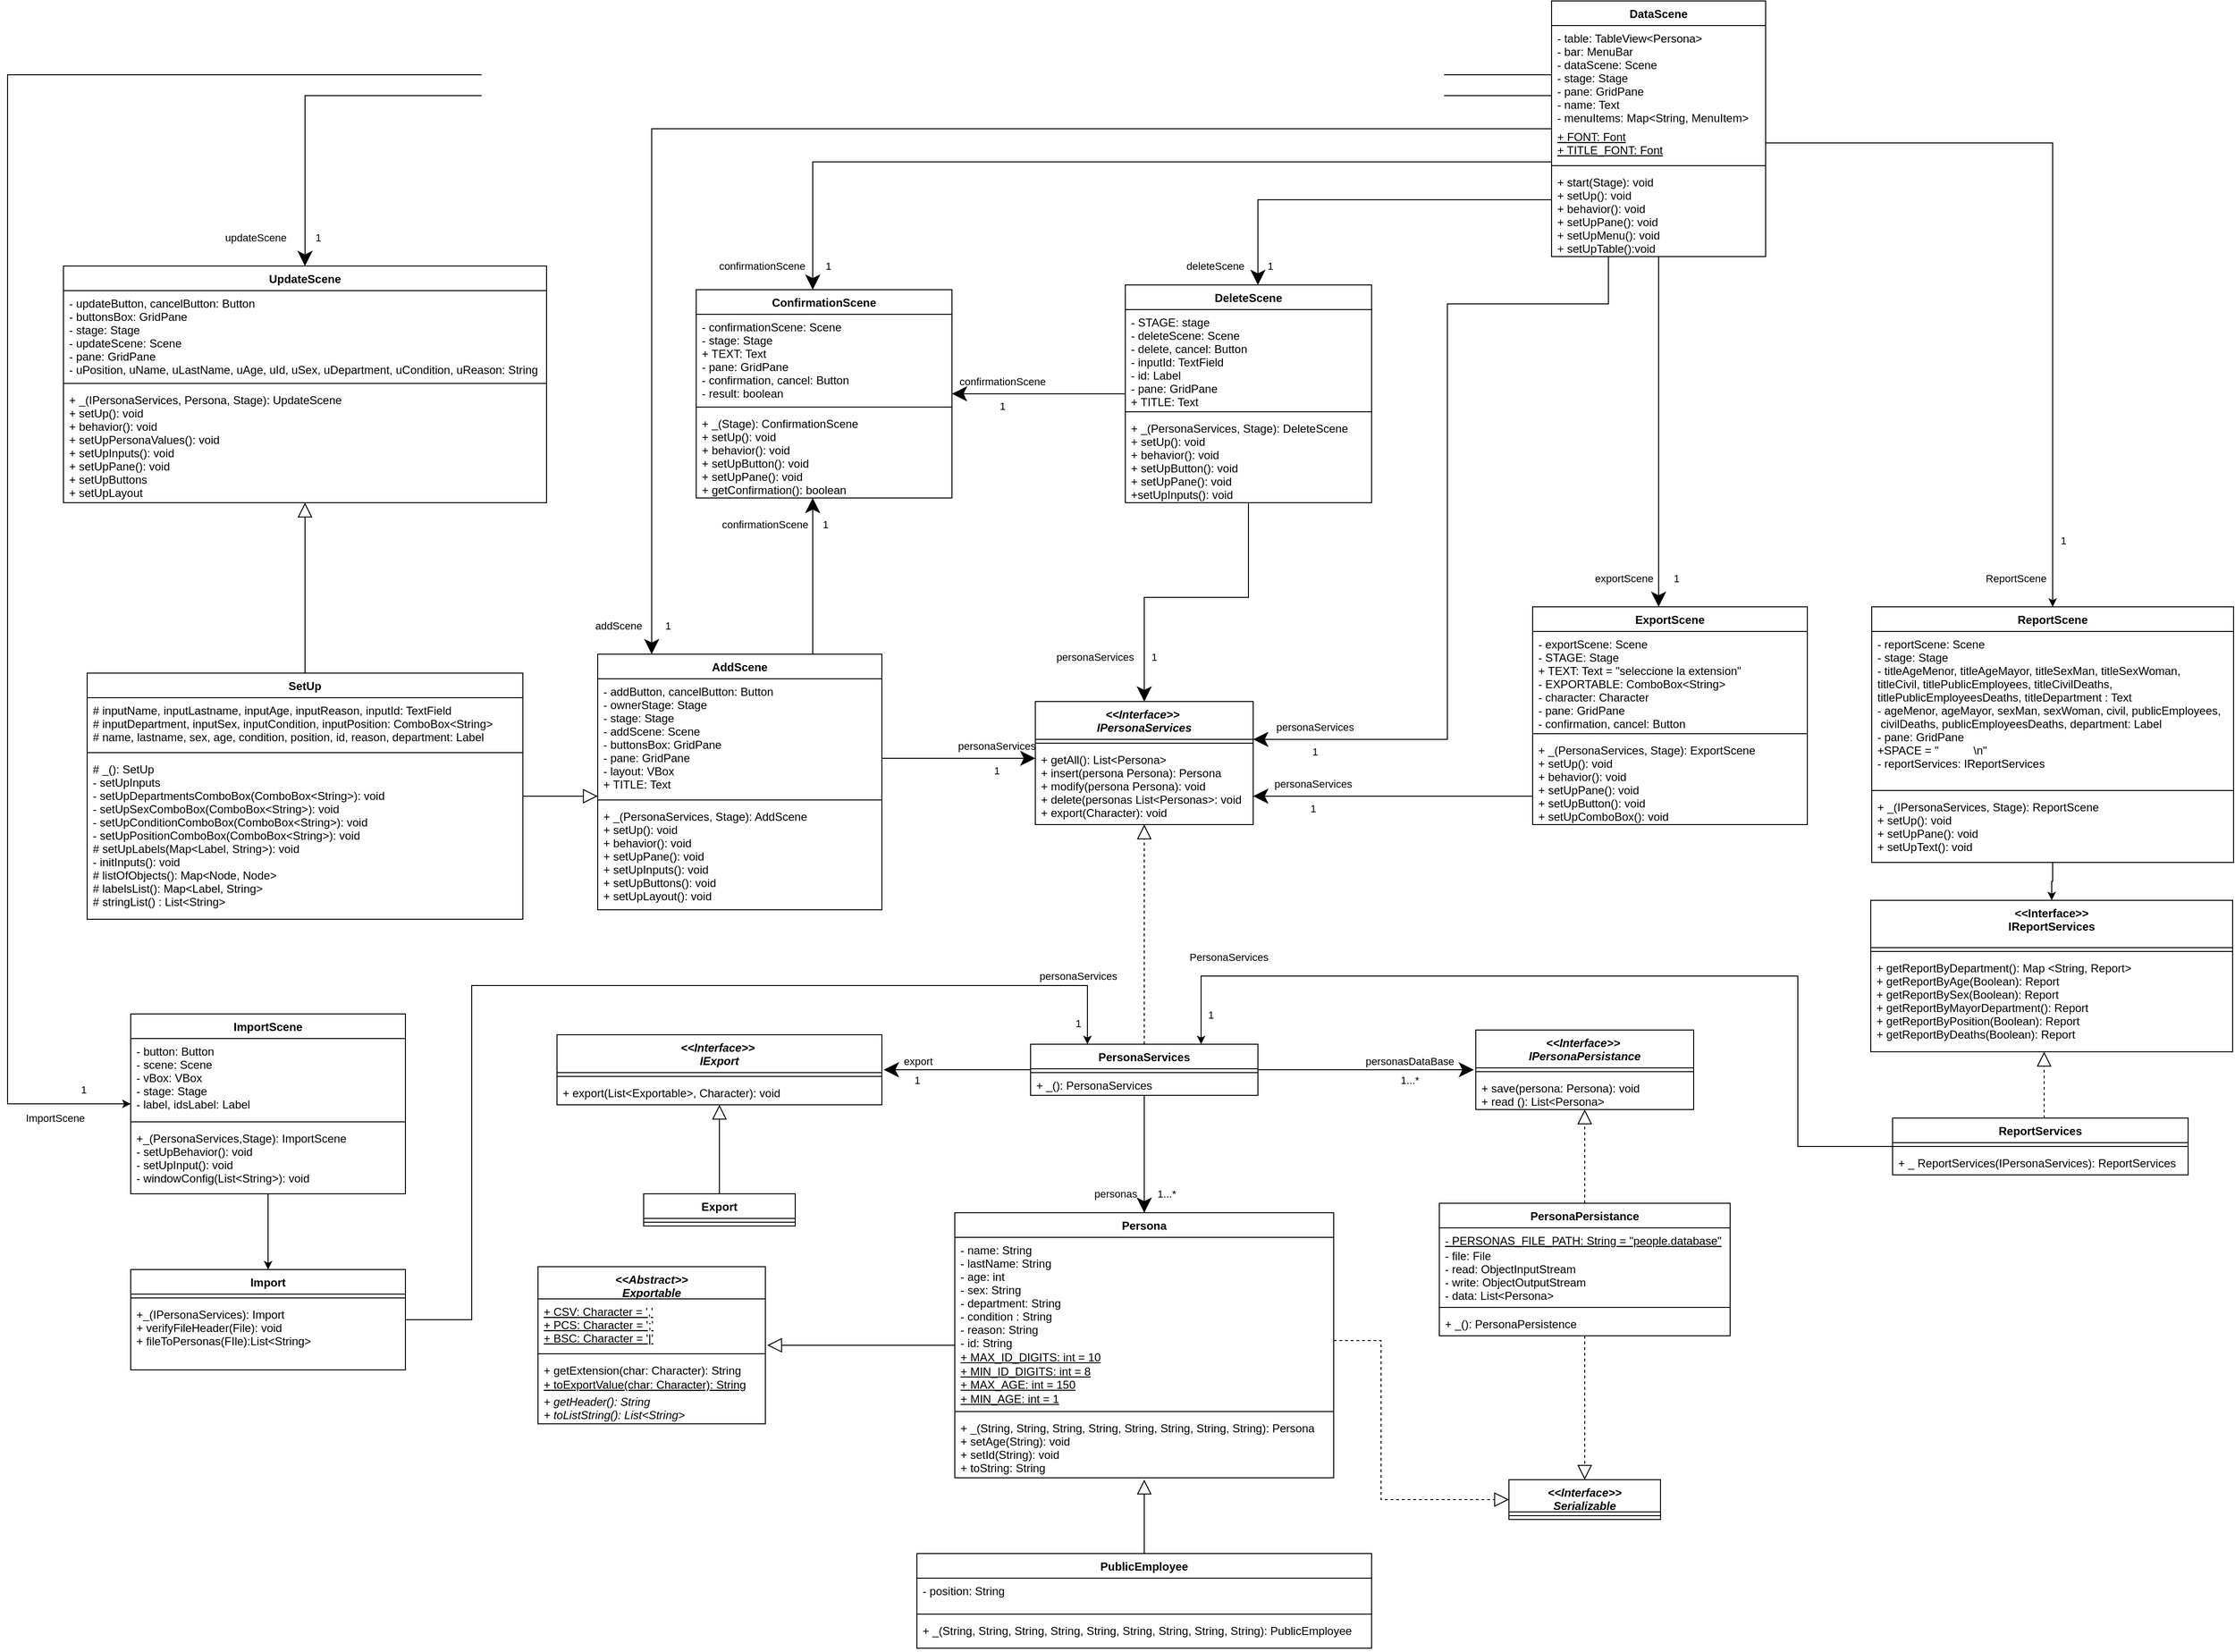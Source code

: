 <mxfile version="14.5.1" type="device"><diagram id="3PmZIO5PAjuFJbNk1qO-" name="Página-1"><mxGraphModel dx="771" dy="2073" grid="1" gridSize="10" guides="1" tooltips="1" connect="1" arrows="1" fold="1" page="1" pageScale="1" pageWidth="827" pageHeight="1169" math="0" shadow="0"><root><mxCell id="0"/><mxCell id="1" parent="0"/><mxCell id="IC7HGBWX-Q-8PeSzcBQX-5" value="personaServices&lt;br&gt;&lt;br&gt;1" style="edgeStyle=orthogonalEdgeStyle;rounded=0;orthogonalLoop=1;jettySize=auto;html=1;shadow=0;labelBackgroundColor=none;endSize=13;" parent="1" source="UQaq9TWtq_AzOTQjcaI_-1" target="UQaq9TWtq_AzOTQjcaI_-47" edge="1"><mxGeometry x="0.853" relative="1" as="geometry"><mxPoint as="offset"/><Array as="points"><mxPoint x="1790" y="60"/><mxPoint x="1620" y="60"/><mxPoint x="1620" y="520"/></Array></mxGeometry></mxCell><mxCell id="zXJM5uXdBwpfqMJGXSti-1" value="deleteScene&amp;nbsp; &amp;nbsp; &amp;nbsp; &amp;nbsp; 1" style="edgeStyle=orthogonalEdgeStyle;rounded=0;orthogonalLoop=1;jettySize=auto;html=1;endSize=13;labelBackgroundColor=none;" parent="1" source="UQaq9TWtq_AzOTQjcaI_-1" target="Dej4YwcdpTcAaJHZzslM-10" edge="1"><mxGeometry x="0.9" y="-30" relative="1" as="geometry"><Array as="points"><mxPoint x="1420" y="-50"/></Array><mxPoint as="offset"/></mxGeometry></mxCell><mxCell id="zXJM5uXdBwpfqMJGXSti-2" value="exportScene&amp;nbsp; &amp;nbsp; &amp;nbsp; &amp;nbsp;1" style="edgeStyle=orthogonalEdgeStyle;rounded=0;orthogonalLoop=1;jettySize=auto;html=1;endSize=13;labelBackgroundColor=none;" parent="1" source="UQaq9TWtq_AzOTQjcaI_-1" target="Dej4YwcdpTcAaJHZzslM-17" edge="1"><mxGeometry x="0.838" y="-23" relative="1" as="geometry"><Array as="points"><mxPoint x="1788" y="-135"/></Array><mxPoint as="offset"/></mxGeometry></mxCell><mxCell id="zXJM5uXdBwpfqMJGXSti-3" value="addScene&amp;nbsp; &amp;nbsp; &amp;nbsp; &amp;nbsp; 1" style="edgeStyle=orthogonalEdgeStyle;rounded=0;orthogonalLoop=1;jettySize=auto;html=1;endSize=13;labelBackgroundColor=none;" parent="1" source="UQaq9TWtq_AzOTQjcaI_-1" target="IC7HGBWX-Q-8PeSzcBQX-1" edge="1"><mxGeometry x="0.96" y="-20" relative="1" as="geometry"><Array as="points"><mxPoint x="780" y="-125"/></Array><mxPoint as="offset"/></mxGeometry></mxCell><mxCell id="zXJM5uXdBwpfqMJGXSti-4" value="confirmationScene&amp;nbsp; &amp;nbsp; &amp;nbsp; &amp;nbsp;1" style="edgeStyle=orthogonalEdgeStyle;rounded=0;orthogonalLoop=1;jettySize=auto;html=1;endSize=13;labelBackgroundColor=none;" parent="1" source="UQaq9TWtq_AzOTQjcaI_-1" target="Dej4YwcdpTcAaJHZzslM-5" edge="1"><mxGeometry x="0.945" y="-40" relative="1" as="geometry"><Array as="points"><mxPoint x="950" y="-90"/></Array><mxPoint as="offset"/></mxGeometry></mxCell><mxCell id="zXJM5uXdBwpfqMJGXSti-10" value="updateScene&amp;nbsp; &amp;nbsp; &amp;nbsp; &amp;nbsp; &amp;nbsp; 1" style="edgeStyle=orthogonalEdgeStyle;rounded=0;orthogonalLoop=1;jettySize=auto;html=1;labelBackgroundColor=none;endArrow=classic;endFill=1;endSize=13;" parent="1" source="UQaq9TWtq_AzOTQjcaI_-1" target="zXJM5uXdBwpfqMJGXSti-5" edge="1"><mxGeometry x="0.96" y="-34" relative="1" as="geometry"><Array as="points"><mxPoint x="414" y="-160"/></Array><mxPoint as="offset"/></mxGeometry></mxCell><mxCell id="UQaq9TWtq_AzOTQjcaI_-1" value="DataScene" style="swimlane;fontStyle=1;align=center;verticalAlign=top;childLayout=stackLayout;horizontal=1;startSize=26;horizontalStack=0;resizeParent=1;resizeParentMax=0;resizeLast=0;collapsible=1;marginBottom=0;" parent="1" vertex="1"><mxGeometry x="1730" y="-260" width="226" height="270" as="geometry"/></mxCell><mxCell id="UQaq9TWtq_AzOTQjcaI_-2" value="- table: TableView&lt;Persona&gt;&#10;- bar: MenuBar &#10;- dataScene: Scene&#10;- stage: Stage&#10;- pane: GridPane&#10;- name: Text&#10;- menuItems: Map&lt;String, MenuItem&gt;&#10;" style="text;strokeColor=none;fillColor=none;align=left;verticalAlign=top;spacingLeft=4;spacingRight=4;overflow=hidden;rotatable=0;points=[[0,0.5],[1,0.5]];portConstraint=eastwest;" parent="UQaq9TWtq_AzOTQjcaI_-1" vertex="1"><mxGeometry y="26" width="226" height="104" as="geometry"/></mxCell><mxCell id="6cGhTVxQ3CFBNaF2z5is-1" value="+ FONT: Font&#10;+ TITLE_FONT: Font" style="text;strokeColor=none;fillColor=none;align=left;verticalAlign=top;spacingLeft=4;spacingRight=4;overflow=hidden;rotatable=0;points=[[0,0.5],[1,0.5]];portConstraint=eastwest;fontStyle=4" vertex="1" parent="UQaq9TWtq_AzOTQjcaI_-1"><mxGeometry y="130" width="226" height="40" as="geometry"/></mxCell><mxCell id="UQaq9TWtq_AzOTQjcaI_-3" value="" style="line;strokeWidth=1;fillColor=none;align=left;verticalAlign=middle;spacingTop=-1;spacingLeft=3;spacingRight=3;rotatable=0;labelPosition=right;points=[];portConstraint=eastwest;" parent="UQaq9TWtq_AzOTQjcaI_-1" vertex="1"><mxGeometry y="170" width="226" height="8" as="geometry"/></mxCell><mxCell id="UQaq9TWtq_AzOTQjcaI_-4" value="+ start(Stage): void&#10;+ setUp(): void&#10;+ behavior(): void&#10;+ setUpPane(): void&#10;+ setUpMenu(): void&#10;+ setUpTable():void&#10;" style="text;strokeColor=none;fillColor=none;align=left;verticalAlign=top;spacingLeft=4;spacingRight=4;overflow=hidden;rotatable=0;points=[[0,0.5],[1,0.5]];portConstraint=eastwest;" parent="UQaq9TWtq_AzOTQjcaI_-1" vertex="1"><mxGeometry y="178" width="226" height="92" as="geometry"/></mxCell><mxCell id="UQaq9TWtq_AzOTQjcaI_-80" style="edgeStyle=orthogonalEdgeStyle;rounded=0;orthogonalLoop=1;jettySize=auto;html=1;endArrow=block;endFill=0;endSize=13;targetPerimeterSpacing=2;strokeWidth=1;" parent="1" source="UQaq9TWtq_AzOTQjcaI_-5" target="UQaq9TWtq_AzOTQjcaI_-75" edge="1"><mxGeometry relative="1" as="geometry"><Array as="points"/></mxGeometry></mxCell><mxCell id="UQaq9TWtq_AzOTQjcaI_-5" value="Persona" style="swimlane;fontStyle=1;align=center;verticalAlign=top;childLayout=stackLayout;horizontal=1;startSize=26;horizontalStack=0;resizeParent=1;resizeParentMax=0;resizeLast=0;collapsible=1;marginBottom=0;" parent="1" vertex="1"><mxGeometry x="1100" y="1020" width="400" height="280" as="geometry"/></mxCell><mxCell id="UQaq9TWtq_AzOTQjcaI_-6" value="- name: String&#10;- lastName: String&#10;- age: int&#10;- sex: String&#10;- department: String&#10;- condition : String&#10;- reason: String&#10;- id: String&#10;&#10;" style="text;strokeColor=none;fillColor=none;align=left;verticalAlign=top;spacingLeft=4;spacingRight=4;overflow=hidden;rotatable=0;points=[[0,0.5],[1,0.5]];portConstraint=eastwest;" parent="UQaq9TWtq_AzOTQjcaI_-5" vertex="1"><mxGeometry y="26" width="400" height="120" as="geometry"/></mxCell><mxCell id="Dej4YwcdpTcAaJHZzslM-27" value="&lt;u&gt;&lt;span&gt;+ MAX_ID_DIGITS: int = 10&lt;/span&gt;&lt;br style=&quot;padding: 0px ; margin: 0px&quot;&gt;&lt;span&gt;+ MIN_ID_DIGITS: int = 8&lt;/span&gt;&lt;br style=&quot;padding: 0px ; margin: 0px&quot;&gt;&lt;span&gt;+ MAX_AGE: int = 150&lt;/span&gt;&lt;br style=&quot;padding: 0px ; margin: 0px&quot;&gt;&lt;/u&gt;&lt;div&gt;&lt;span&gt;&lt;u&gt;+ MIN_AGE: int = 1&lt;/u&gt;&lt;/span&gt;&lt;/div&gt;" style="text;html=1;align=left;verticalAlign=bottom;resizable=0;points=[];autosize=1;strokeColor=none;spacingLeft=4;" parent="UQaq9TWtq_AzOTQjcaI_-5" vertex="1"><mxGeometry y="146" width="400" height="60" as="geometry"/></mxCell><mxCell id="UQaq9TWtq_AzOTQjcaI_-7" value="" style="line;strokeWidth=1;fillColor=none;align=left;verticalAlign=middle;spacingTop=-1;spacingLeft=3;spacingRight=3;rotatable=0;labelPosition=right;points=[];portConstraint=eastwest;" parent="UQaq9TWtq_AzOTQjcaI_-5" vertex="1"><mxGeometry y="206" width="400" height="8" as="geometry"/></mxCell><mxCell id="UQaq9TWtq_AzOTQjcaI_-8" value="+ _(String, String, String, String, String, String, String, String): Persona&#10;+ setAge(String): void&#10;+ setId(String): void&#10;+ toString: String&#10;" style="text;strokeColor=none;fillColor=none;align=left;verticalAlign=top;spacingLeft=4;spacingRight=4;overflow=hidden;rotatable=0;points=[[0,0.5],[1,0.5]];portConstraint=eastwest;" parent="UQaq9TWtq_AzOTQjcaI_-5" vertex="1"><mxGeometry y="214" width="400" height="66" as="geometry"/></mxCell><mxCell id="UQaq9TWtq_AzOTQjcaI_-59" style="edgeStyle=orthogonalEdgeStyle;rounded=0;orthogonalLoop=1;jettySize=auto;html=1;exitX=1;exitY=0.5;exitDx=0;exitDy=0;endArrow=classic;endFill=1;endSize=13;targetPerimeterSpacing=2;strokeWidth=1;" parent="1" source="UQaq9TWtq_AzOTQjcaI_-9" target="UQaq9TWtq_AzOTQjcaI_-55" edge="1"><mxGeometry relative="1" as="geometry"><Array as="points"><mxPoint x="1530" y="869"/><mxPoint x="1530" y="869"/></Array></mxGeometry></mxCell><mxCell id="UQaq9TWtq_AzOTQjcaI_-60" value="1...*" style="edgeLabel;html=1;align=center;verticalAlign=middle;resizable=0;points=[];" parent="UQaq9TWtq_AzOTQjcaI_-59" vertex="1" connectable="0"><mxGeometry x="0.847" y="-5" relative="1" as="geometry"><mxPoint x="-51" y="6" as="offset"/></mxGeometry></mxCell><mxCell id="UQaq9TWtq_AzOTQjcaI_-62" value="personasDataBase" style="edgeLabel;html=1;align=center;verticalAlign=middle;resizable=0;points=[];" parent="UQaq9TWtq_AzOTQjcaI_-59" vertex="1" connectable="0"><mxGeometry x="0.676" y="1" relative="1" as="geometry"><mxPoint x="-31" y="-8" as="offset"/></mxGeometry></mxCell><mxCell id="UQaq9TWtq_AzOTQjcaI_-61" style="edgeStyle=orthogonalEdgeStyle;rounded=0;orthogonalLoop=1;jettySize=auto;html=1;exitX=0;exitY=0.5;exitDx=0;exitDy=0;endArrow=classic;endFill=1;endSize=13;targetPerimeterSpacing=2;strokeWidth=1;" parent="1" source="UQaq9TWtq_AzOTQjcaI_-9" target="UQaq9TWtq_AzOTQjcaI_-42" edge="1"><mxGeometry relative="1" as="geometry"/></mxCell><mxCell id="UQaq9TWtq_AzOTQjcaI_-63" value="1" style="edgeLabel;html=1;align=center;verticalAlign=middle;resizable=0;points=[];" parent="UQaq9TWtq_AzOTQjcaI_-61" vertex="1" connectable="0"><mxGeometry x="0.81" y="-3" relative="1" as="geometry"><mxPoint x="20" y="14" as="offset"/></mxGeometry></mxCell><mxCell id="UQaq9TWtq_AzOTQjcaI_-64" value="export" style="edgeLabel;html=1;align=center;verticalAlign=middle;resizable=0;points=[];" parent="UQaq9TWtq_AzOTQjcaI_-61" vertex="1" connectable="0"><mxGeometry x="0.685" y="-5" relative="1" as="geometry"><mxPoint x="11" y="-4" as="offset"/></mxGeometry></mxCell><mxCell id="Dej4YwcdpTcAaJHZzslM-25" style="edgeStyle=orthogonalEdgeStyle;rounded=0;orthogonalLoop=1;jettySize=auto;html=1;dashed=1;labelBackgroundColor=none;endArrow=block;endFill=0;endSize=13;" parent="1" source="UQaq9TWtq_AzOTQjcaI_-9" target="UQaq9TWtq_AzOTQjcaI_-47" edge="1"><mxGeometry relative="1" as="geometry"/></mxCell><mxCell id="Dej4YwcdpTcAaJHZzslM-40" value="personas&amp;nbsp; &amp;nbsp; &amp;nbsp; &amp;nbsp;1...*" style="edgeStyle=orthogonalEdgeStyle;rounded=0;orthogonalLoop=1;jettySize=auto;html=1;labelBackgroundColor=none;endArrow=classic;endFill=1;endSize=13;strokeWidth=1;" parent="1" source="UQaq9TWtq_AzOTQjcaI_-9" target="UQaq9TWtq_AzOTQjcaI_-5" edge="1"><mxGeometry x="0.677" y="-10" relative="1" as="geometry"><Array as="points"><mxPoint x="1300" y="1040"/><mxPoint x="1300" y="1040"/></Array><mxPoint as="offset"/></mxGeometry></mxCell><mxCell id="UQaq9TWtq_AzOTQjcaI_-9" value="PersonaServices" style="swimlane;fontStyle=1;align=center;verticalAlign=top;childLayout=stackLayout;horizontal=1;startSize=26;horizontalStack=0;resizeParent=1;resizeParentMax=0;resizeLast=0;collapsible=1;marginBottom=0;" parent="1" vertex="1"><mxGeometry x="1180" y="842" width="240" height="54" as="geometry"/></mxCell><mxCell id="UQaq9TWtq_AzOTQjcaI_-11" value="" style="line;strokeWidth=1;fillColor=none;align=left;verticalAlign=middle;spacingTop=-1;spacingLeft=3;spacingRight=3;rotatable=0;labelPosition=right;points=[];portConstraint=eastwest;" parent="UQaq9TWtq_AzOTQjcaI_-9" vertex="1"><mxGeometry y="26" width="240" height="8" as="geometry"/></mxCell><mxCell id="Dej4YwcdpTcAaJHZzslM-41" value="+ _(): PersonaServices" style="text;html=1;align=left;verticalAlign=middle;resizable=0;points=[];autosize=1;strokeColor=none;spacingLeft=4;" parent="UQaq9TWtq_AzOTQjcaI_-9" vertex="1"><mxGeometry y="34" width="240" height="20" as="geometry"/></mxCell><mxCell id="UQaq9TWtq_AzOTQjcaI_-41" style="edgeStyle=orthogonalEdgeStyle;rounded=0;orthogonalLoop=1;jettySize=auto;html=1;exitX=0.5;exitY=0;exitDx=0;exitDy=0;endArrow=block;endFill=0;endSize=13;targetPerimeterSpacing=2;strokeWidth=1;" parent="1" source="UQaq9TWtq_AzOTQjcaI_-28" target="UQaq9TWtq_AzOTQjcaI_-5" edge="1"><mxGeometry relative="1" as="geometry"/></mxCell><mxCell id="UQaq9TWtq_AzOTQjcaI_-28" value="PublicEmployee" style="swimlane;fontStyle=1;align=center;verticalAlign=top;childLayout=stackLayout;horizontal=1;startSize=26;horizontalStack=0;resizeParent=1;resizeParentMax=0;resizeLast=0;collapsible=1;marginBottom=0;" parent="1" vertex="1"><mxGeometry x="1060" y="1380" width="480" height="100" as="geometry"/></mxCell><mxCell id="UQaq9TWtq_AzOTQjcaI_-29" value="- position: String&#10;" style="text;strokeColor=none;fillColor=none;align=left;verticalAlign=top;spacingLeft=4;spacingRight=4;overflow=hidden;rotatable=0;points=[[0,0.5],[1,0.5]];portConstraint=eastwest;" parent="UQaq9TWtq_AzOTQjcaI_-28" vertex="1"><mxGeometry y="26" width="480" height="34" as="geometry"/></mxCell><mxCell id="UQaq9TWtq_AzOTQjcaI_-30" value="" style="line;strokeWidth=1;fillColor=none;align=left;verticalAlign=middle;spacingTop=-1;spacingLeft=3;spacingRight=3;rotatable=0;labelPosition=right;points=[];portConstraint=eastwest;" parent="UQaq9TWtq_AzOTQjcaI_-28" vertex="1"><mxGeometry y="60" width="480" height="8" as="geometry"/></mxCell><mxCell id="UQaq9TWtq_AzOTQjcaI_-31" value="+ _(String, String, String, String, String, String, String, String, String): PublicEmployee" style="text;strokeColor=none;fillColor=none;align=left;verticalAlign=top;spacingLeft=4;spacingRight=4;overflow=hidden;rotatable=0;points=[[0,0.5],[1,0.5]];portConstraint=eastwest;" parent="UQaq9TWtq_AzOTQjcaI_-28" vertex="1"><mxGeometry y="68" width="480" height="32" as="geometry"/></mxCell><mxCell id="UQaq9TWtq_AzOTQjcaI_-42" value="&lt;&lt;Interface&gt;&gt; &#10;IExport" style="swimlane;fontStyle=3;align=center;verticalAlign=top;childLayout=stackLayout;horizontal=1;startSize=40;horizontalStack=0;resizeParent=1;resizeParentMax=0;resizeLast=0;collapsible=1;marginBottom=0;" parent="1" vertex="1"><mxGeometry x="680" y="832" width="343" height="74" as="geometry"/></mxCell><mxCell id="UQaq9TWtq_AzOTQjcaI_-44" value="" style="line;strokeWidth=1;fillColor=none;align=left;verticalAlign=middle;spacingTop=-1;spacingLeft=3;spacingRight=3;rotatable=0;labelPosition=right;points=[];portConstraint=eastwest;" parent="UQaq9TWtq_AzOTQjcaI_-42" vertex="1"><mxGeometry y="40" width="343" height="8" as="geometry"/></mxCell><mxCell id="UQaq9TWtq_AzOTQjcaI_-45" value="+ export(List&lt;Exportable&gt;, Character): void" style="text;strokeColor=none;fillColor=none;align=left;verticalAlign=top;spacingLeft=4;spacingRight=4;overflow=hidden;rotatable=0;points=[[0,0.5],[1,0.5]];portConstraint=eastwest;" parent="UQaq9TWtq_AzOTQjcaI_-42" vertex="1"><mxGeometry y="48" width="343" height="26" as="geometry"/></mxCell><mxCell id="UQaq9TWtq_AzOTQjcaI_-47" value="&lt;&lt;Interface&gt;&gt; &#10;IPersonaServices" style="swimlane;fontStyle=3;align=center;verticalAlign=top;childLayout=stackLayout;horizontal=1;startSize=40;horizontalStack=0;resizeParent=1;resizeParentMax=0;resizeLast=0;collapsible=1;marginBottom=0;" parent="1" vertex="1"><mxGeometry x="1185" y="480" width="230" height="130" as="geometry"/></mxCell><mxCell id="UQaq9TWtq_AzOTQjcaI_-48" value="" style="line;strokeWidth=1;fillColor=none;align=left;verticalAlign=middle;spacingTop=-1;spacingLeft=3;spacingRight=3;rotatable=0;labelPosition=right;points=[];portConstraint=eastwest;" parent="UQaq9TWtq_AzOTQjcaI_-47" vertex="1"><mxGeometry y="40" width="230" height="8" as="geometry"/></mxCell><mxCell id="UQaq9TWtq_AzOTQjcaI_-49" value="+ getAll(): List&lt;Persona&gt;&#10;+ insert(persona Persona): Persona&#10;+ modify(persona Persona): void &#10;+ delete(personas List&lt;Personas&gt;: void&#10;+ export(Character): void" style="text;strokeColor=none;fillColor=none;align=left;verticalAlign=top;spacingLeft=4;spacingRight=4;overflow=hidden;rotatable=0;points=[[0,0.5],[1,0.5]];portConstraint=eastwest;" parent="UQaq9TWtq_AzOTQjcaI_-47" vertex="1"><mxGeometry y="48" width="230" height="82" as="geometry"/></mxCell><mxCell id="UQaq9TWtq_AzOTQjcaI_-55" value="&lt;&lt;Interface&gt;&gt; &#10;IPersonaPersistance" style="swimlane;fontStyle=3;align=center;verticalAlign=top;childLayout=stackLayout;horizontal=1;startSize=40;horizontalStack=0;resizeParent=1;resizeParentMax=0;resizeLast=0;collapsible=1;marginBottom=0;" parent="1" vertex="1"><mxGeometry x="1650" y="827" width="230" height="84" as="geometry"/></mxCell><mxCell id="UQaq9TWtq_AzOTQjcaI_-56" value="" style="line;strokeWidth=1;fillColor=none;align=left;verticalAlign=middle;spacingTop=-1;spacingLeft=3;spacingRight=3;rotatable=0;labelPosition=right;points=[];portConstraint=eastwest;" parent="UQaq9TWtq_AzOTQjcaI_-55" vertex="1"><mxGeometry y="40" width="230" height="8" as="geometry"/></mxCell><mxCell id="UQaq9TWtq_AzOTQjcaI_-57" value="+ save(persona: Persona): void &#10;+ read (): List&lt;Persona&gt;" style="text;strokeColor=none;fillColor=none;align=left;verticalAlign=top;spacingLeft=4;spacingRight=4;overflow=hidden;rotatable=0;points=[[0,0.5],[1,0.5]];portConstraint=eastwest;" parent="UQaq9TWtq_AzOTQjcaI_-55" vertex="1"><mxGeometry y="48" width="230" height="36" as="geometry"/></mxCell><mxCell id="Dej4YwcdpTcAaJHZzslM-34" style="edgeStyle=orthogonalEdgeStyle;rounded=0;orthogonalLoop=1;jettySize=auto;html=1;labelBackgroundColor=none;endArrow=block;endFill=0;endSize=13;" parent="1" source="UQaq9TWtq_AzOTQjcaI_-65" target="UQaq9TWtq_AzOTQjcaI_-42" edge="1"><mxGeometry relative="1" as="geometry"/></mxCell><mxCell id="UQaq9TWtq_AzOTQjcaI_-65" value="Export" style="swimlane;fontStyle=1;align=center;verticalAlign=top;childLayout=stackLayout;horizontal=1;startSize=26;horizontalStack=0;resizeParent=1;resizeParentMax=0;resizeLast=0;collapsible=1;marginBottom=0;" parent="1" vertex="1"><mxGeometry x="771.5" y="1000" width="160" height="34" as="geometry"/></mxCell><mxCell id="UQaq9TWtq_AzOTQjcaI_-67" value="" style="line;strokeWidth=1;fillColor=none;align=left;verticalAlign=middle;spacingTop=-1;spacingLeft=3;spacingRight=3;rotatable=0;labelPosition=right;points=[];portConstraint=eastwest;" parent="UQaq9TWtq_AzOTQjcaI_-65" vertex="1"><mxGeometry y="26" width="160" height="8" as="geometry"/></mxCell><mxCell id="Dej4YwcdpTcAaJHZzslM-36" style="edgeStyle=orthogonalEdgeStyle;rounded=0;orthogonalLoop=1;jettySize=auto;html=1;labelBackgroundColor=none;endArrow=block;endFill=0;endSize=13;dashed=1;" parent="1" source="UQaq9TWtq_AzOTQjcaI_-70" target="UQaq9TWtq_AzOTQjcaI_-55" edge="1"><mxGeometry relative="1" as="geometry"/></mxCell><mxCell id="Dej4YwcdpTcAaJHZzslM-39" style="edgeStyle=orthogonalEdgeStyle;rounded=0;orthogonalLoop=1;jettySize=auto;html=1;dashed=1;labelBackgroundColor=none;endArrow=block;endFill=0;endSize=13;" parent="1" source="UQaq9TWtq_AzOTQjcaI_-70" target="Dej4YwcdpTcAaJHZzslM-28" edge="1"><mxGeometry relative="1" as="geometry"/></mxCell><mxCell id="UQaq9TWtq_AzOTQjcaI_-70" value="PersonaPersistance" style="swimlane;fontStyle=1;align=center;verticalAlign=top;childLayout=stackLayout;horizontal=1;startSize=26;horizontalStack=0;resizeParent=1;resizeParentMax=0;resizeLast=0;collapsible=1;marginBottom=0;" parent="1" vertex="1"><mxGeometry x="1611.5" y="1010" width="307" height="140" as="geometry"/></mxCell><mxCell id="UQaq9TWtq_AzOTQjcaI_-71" value="- PERSONAS_FILE_PATH: String = &quot;people.database&quot;" style="text;strokeColor=none;fillColor=none;align=left;verticalAlign=top;spacingLeft=4;spacingRight=4;overflow=hidden;rotatable=0;points=[[0,0.5],[1,0.5]];portConstraint=eastwest;fontStyle=4" parent="UQaq9TWtq_AzOTQjcaI_-70" vertex="1"><mxGeometry y="26" width="307" height="20" as="geometry"/></mxCell><mxCell id="Dej4YwcdpTcAaJHZzslM-37" value="- file: File&#10;- read: ObjectInputStream&#10;- write: ObjectOutputStream&#10;- data: List&lt;Persona&gt;" style="text;align=left;verticalAlign=middle;resizable=0;points=[];autosize=1;strokeColor=none;perimeterSpacing=0;spacingLeft=4;labelPosition=center;verticalLabelPosition=middle;" parent="UQaq9TWtq_AzOTQjcaI_-70" vertex="1"><mxGeometry y="46" width="307" height="60" as="geometry"/></mxCell><mxCell id="UQaq9TWtq_AzOTQjcaI_-72" value="" style="line;strokeWidth=1;fillColor=none;align=left;verticalAlign=middle;spacingTop=-1;spacingLeft=3;spacingRight=3;rotatable=0;labelPosition=right;points=[];portConstraint=eastwest;" parent="UQaq9TWtq_AzOTQjcaI_-70" vertex="1"><mxGeometry y="106" width="307" height="8" as="geometry"/></mxCell><mxCell id="UQaq9TWtq_AzOTQjcaI_-73" value="+ _(): PersonaPersistence" style="text;strokeColor=none;fillColor=none;align=left;verticalAlign=top;spacingLeft=4;spacingRight=4;overflow=hidden;rotatable=0;points=[[0,0.5],[1,0.5]];portConstraint=eastwest;" parent="UQaq9TWtq_AzOTQjcaI_-70" vertex="1"><mxGeometry y="114" width="307" height="26" as="geometry"/></mxCell><mxCell id="UQaq9TWtq_AzOTQjcaI_-75" value="&lt;&lt;Abstract&gt;&gt;&#10;Exportable" style="swimlane;fontStyle=3;align=center;verticalAlign=top;childLayout=stackLayout;horizontal=1;startSize=34;horizontalStack=0;resizeParent=1;resizeParentMax=0;resizeLast=0;collapsible=1;marginBottom=0;" parent="1" vertex="1"><mxGeometry x="660" y="1077" width="240" height="166" as="geometry"/></mxCell><mxCell id="UQaq9TWtq_AzOTQjcaI_-76" value="+ CSV: Character = ','&#10;+ PCS: Character = ';'&#10;+ BSC: Character = '|'&#10;&#10;&#10;" style="text;strokeColor=none;fillColor=none;align=left;verticalAlign=top;spacingLeft=4;spacingRight=4;overflow=hidden;rotatable=0;points=[[0,0.5],[1,0.5]];portConstraint=eastwest;fontStyle=4" parent="UQaq9TWtq_AzOTQjcaI_-75" vertex="1"><mxGeometry y="34" width="240" height="54" as="geometry"/></mxCell><mxCell id="UQaq9TWtq_AzOTQjcaI_-77" value="" style="line;strokeWidth=1;fillColor=none;align=left;verticalAlign=middle;spacingTop=-1;spacingLeft=3;spacingRight=3;rotatable=0;labelPosition=right;points=[];portConstraint=eastwest;" parent="UQaq9TWtq_AzOTQjcaI_-75" vertex="1"><mxGeometry y="88" width="240" height="8" as="geometry"/></mxCell><mxCell id="Dej4YwcdpTcAaJHZzslM-24" value="&lt;span style=&quot;&quot;&gt;+ getExtension(char: Character): String&lt;/span&gt;" style="text;html=1;align=left;verticalAlign=top;resizable=0;points=[];autosize=1;strokeColor=none;spacingLeft=4;" parent="UQaq9TWtq_AzOTQjcaI_-75" vertex="1"><mxGeometry y="96" width="240" height="20" as="geometry"/></mxCell><mxCell id="UQaq9TWtq_AzOTQjcaI_-78" value="+ toExportValue(char: Character): String&#10;" style="text;strokeColor=none;fillColor=none;align=left;verticalAlign=middle;spacingLeft=4;spacingRight=4;overflow=hidden;rotatable=0;points=[[0,0.5],[1,0.5]];portConstraint=eastwest;fontStyle=4" parent="UQaq9TWtq_AzOTQjcaI_-75" vertex="1"><mxGeometry y="116" width="240" height="20" as="geometry"/></mxCell><mxCell id="Dej4YwcdpTcAaJHZzslM-23" value="+ getHeader(): String &#10;+ toListString(): List&lt;String&gt;" style="text;align=left;verticalAlign=bottom;resizable=0;points=[];autosize=1;strokeColor=none;spacingLeft=4;fontStyle=2" parent="UQaq9TWtq_AzOTQjcaI_-75" vertex="1"><mxGeometry y="136" width="240" height="30" as="geometry"/></mxCell><mxCell id="IC7HGBWX-Q-8PeSzcBQX-6" value="personaServices&lt;br&gt;&lt;br&gt;1" style="edgeStyle=orthogonalEdgeStyle;rounded=0;orthogonalLoop=1;jettySize=auto;html=1;shadow=0;labelBackgroundColor=none;endSize=13;" parent="1" source="IC7HGBWX-Q-8PeSzcBQX-1" target="UQaq9TWtq_AzOTQjcaI_-47" edge="1"><mxGeometry x="0.486" relative="1" as="geometry"><mxPoint as="offset"/><Array as="points"><mxPoint x="1050" y="540"/><mxPoint x="1050" y="540"/></Array></mxGeometry></mxCell><mxCell id="Dej4YwcdpTcAaJHZzslM-9" value="confirmationScene&amp;nbsp; &amp;nbsp; &amp;nbsp;1" style="edgeStyle=orthogonalEdgeStyle;rounded=0;orthogonalLoop=1;jettySize=auto;html=1;labelBackgroundColor=none;endSize=13;" parent="1" source="IC7HGBWX-Q-8PeSzcBQX-1" target="Dej4YwcdpTcAaJHZzslM-5" edge="1"><mxGeometry x="0.667" y="40" relative="1" as="geometry"><mxPoint as="offset"/><Array as="points"><mxPoint x="950" y="330"/><mxPoint x="950" y="330"/></Array></mxGeometry></mxCell><mxCell id="IC7HGBWX-Q-8PeSzcBQX-1" value="AddScene" style="swimlane;fontStyle=1;align=center;verticalAlign=top;childLayout=stackLayout;horizontal=1;startSize=26;horizontalStack=0;resizeParent=1;resizeParentMax=0;resizeLast=0;collapsible=1;marginBottom=0;" parent="1" vertex="1"><mxGeometry x="723" y="430" width="300" height="270" as="geometry"/></mxCell><mxCell id="IC7HGBWX-Q-8PeSzcBQX-2" value="- addButton, cancelButton: Button&#10;- ownerStage: Stage&#10;- stage: Stage&#10;- addScene: Scene&#10;- buttonsBox: GridPane&#10;- pane: GridPane&#10;- layout: VBox&#10;+ TITLE: Text" style="text;strokeColor=none;fillColor=none;align=left;verticalAlign=top;spacingLeft=4;spacingRight=4;overflow=hidden;rotatable=0;points=[[0,0.5],[1,0.5]];portConstraint=eastwest;" parent="IC7HGBWX-Q-8PeSzcBQX-1" vertex="1"><mxGeometry y="26" width="300" height="124" as="geometry"/></mxCell><mxCell id="IC7HGBWX-Q-8PeSzcBQX-3" value="" style="line;strokeWidth=1;fillColor=none;align=left;verticalAlign=middle;spacingTop=-1;spacingLeft=3;spacingRight=3;rotatable=0;labelPosition=right;points=[];portConstraint=eastwest;" parent="IC7HGBWX-Q-8PeSzcBQX-1" vertex="1"><mxGeometry y="150" width="300" height="8" as="geometry"/></mxCell><mxCell id="IC7HGBWX-Q-8PeSzcBQX-4" value="+ _(PersonaServices, Stage): AddScene&#10;+ setUp(): void&#10;+ behavior(): void&#10;+ setUpPane(): void&#10;+ setUpInputs(): void&#10;+ setUpButtons(): void&#10;+ setUpLayout(): void" style="text;strokeColor=none;fillColor=none;align=left;verticalAlign=top;spacingLeft=4;spacingRight=4;overflow=hidden;rotatable=0;points=[[0,0.5],[1,0.5]];portConstraint=eastwest;" parent="IC7HGBWX-Q-8PeSzcBQX-1" vertex="1"><mxGeometry y="158" width="300" height="112" as="geometry"/></mxCell><mxCell id="Dej4YwcdpTcAaJHZzslM-22" style="edgeStyle=orthogonalEdgeStyle;rounded=0;orthogonalLoop=1;jettySize=auto;html=1;labelBackgroundColor=none;endArrow=block;endFill=0;endSize=13;" parent="1" source="Dej4YwcdpTcAaJHZzslM-1" target="IC7HGBWX-Q-8PeSzcBQX-1" edge="1"><mxGeometry relative="1" as="geometry"><Array as="points"><mxPoint x="400" y="550"/></Array></mxGeometry></mxCell><mxCell id="zXJM5uXdBwpfqMJGXSti-9" style="edgeStyle=orthogonalEdgeStyle;rounded=0;orthogonalLoop=1;jettySize=auto;html=1;labelBackgroundColor=none;endSize=13;endArrow=block;endFill=0;" parent="1" source="Dej4YwcdpTcAaJHZzslM-1" target="zXJM5uXdBwpfqMJGXSti-5" edge="1"><mxGeometry relative="1" as="geometry"/></mxCell><mxCell id="Dej4YwcdpTcAaJHZzslM-1" value="SetUp" style="swimlane;fontStyle=1;align=center;verticalAlign=top;childLayout=stackLayout;horizontal=1;startSize=26;horizontalStack=0;resizeParent=1;resizeParentMax=0;resizeLast=0;collapsible=1;marginBottom=0;" parent="1" vertex="1"><mxGeometry x="184" y="450" width="460" height="260" as="geometry"/></mxCell><mxCell id="Dej4YwcdpTcAaJHZzslM-2" value="# inputName, inputLastname, inputAge, inputReason, inputId: TextField&#10;# inputDepartment, inputSex, inputCondition, inputPosition: ComboBox&lt;String&gt;&#10;# name, lastname, sex, age, condition, position, id, reason, department: Label" style="text;strokeColor=none;fillColor=none;align=left;verticalAlign=top;spacingLeft=4;spacingRight=4;overflow=hidden;rotatable=0;points=[[0,0.5],[1,0.5]];portConstraint=eastwest;" parent="Dej4YwcdpTcAaJHZzslM-1" vertex="1"><mxGeometry y="26" width="460" height="54" as="geometry"/></mxCell><mxCell id="Dej4YwcdpTcAaJHZzslM-3" value="" style="line;strokeWidth=1;fillColor=none;align=left;verticalAlign=middle;spacingTop=-1;spacingLeft=3;spacingRight=3;rotatable=0;labelPosition=right;points=[];portConstraint=eastwest;" parent="Dej4YwcdpTcAaJHZzslM-1" vertex="1"><mxGeometry y="80" width="460" height="8" as="geometry"/></mxCell><mxCell id="Dej4YwcdpTcAaJHZzslM-4" value="# _(): SetUp&#10;- setUpInputs&#10;- setUpDepartmentsComboBox(ComboBox&lt;String&gt;): void&#10;- setUpSexComboBox(ComboBox&lt;String&gt;): void&#10;- setUpConditionComboBox(ComboBox&lt;String&gt;): void&#10;- setUpPositionComboBox(ComboBox&lt;String&gt;): void&#10;# setUpLabels(Map&lt;Label, String&gt;): void&#10;- initInputs(): void&#10;# listOfObjects(): Map&lt;Node, Node&gt;&#10;# labelsList(): Map&lt;Label, String&gt;&#10;# stringList() : List&lt;String&gt;" style="text;strokeColor=none;fillColor=none;align=left;verticalAlign=top;spacingLeft=4;spacingRight=4;overflow=hidden;rotatable=0;points=[[0,0.5],[1,0.5]];portConstraint=eastwest;" parent="Dej4YwcdpTcAaJHZzslM-1" vertex="1"><mxGeometry y="88" width="460" height="172" as="geometry"/></mxCell><mxCell id="Dej4YwcdpTcAaJHZzslM-5" value="ConfirmationScene" style="swimlane;fontStyle=1;align=center;verticalAlign=top;childLayout=stackLayout;horizontal=1;startSize=26;horizontalStack=0;resizeParent=1;resizeParentMax=0;resizeLast=0;collapsible=1;marginBottom=0;" parent="1" vertex="1"><mxGeometry x="827" y="45" width="270" height="220" as="geometry"/></mxCell><mxCell id="Dej4YwcdpTcAaJHZzslM-6" value="- confirmationScene: Scene&#10;- stage: Stage&#10;+ TEXT: Text&#10;- pane: GridPane&#10;- confirmation, cancel: Button&#10;- result: boolean" style="text;strokeColor=none;fillColor=none;align=left;verticalAlign=top;spacingLeft=4;spacingRight=4;overflow=hidden;rotatable=0;points=[[0,0.5],[1,0.5]];portConstraint=eastwest;fontStyle=0;horizontal=1;" parent="Dej4YwcdpTcAaJHZzslM-5" vertex="1"><mxGeometry y="26" width="270" height="94" as="geometry"/></mxCell><mxCell id="Dej4YwcdpTcAaJHZzslM-7" value="" style="line;strokeWidth=1;fillColor=none;align=left;verticalAlign=middle;spacingTop=-1;spacingLeft=3;spacingRight=3;rotatable=0;labelPosition=right;points=[];portConstraint=eastwest;" parent="Dej4YwcdpTcAaJHZzslM-5" vertex="1"><mxGeometry y="120" width="270" height="8" as="geometry"/></mxCell><mxCell id="Dej4YwcdpTcAaJHZzslM-8" value="+ _(Stage): ConfirmationScene&#10;+ setUp(): void&#10;+ behavior(): void&#10;+ setUpButton(): void&#10;+ setUpPane(): void&#10;+ getConfirmation(): boolean" style="text;strokeColor=none;fillColor=none;align=left;verticalAlign=top;spacingLeft=4;spacingRight=4;overflow=hidden;rotatable=0;points=[[0,0.5],[1,0.5]];portConstraint=eastwest;" parent="Dej4YwcdpTcAaJHZzslM-5" vertex="1"><mxGeometry y="128" width="270" height="92" as="geometry"/></mxCell><mxCell id="Dej4YwcdpTcAaJHZzslM-14" value="confirmationScene&lt;br&gt;&lt;br&gt;1" style="edgeStyle=orthogonalEdgeStyle;rounded=0;orthogonalLoop=1;jettySize=auto;html=1;labelBackgroundColor=none;endSize=13;" parent="1" source="Dej4YwcdpTcAaJHZzslM-10" target="Dej4YwcdpTcAaJHZzslM-5" edge="1"><mxGeometry x="0.421" relative="1" as="geometry"><mxPoint as="offset"/><Array as="points"><mxPoint x="1210" y="155"/><mxPoint x="1210" y="155"/></Array></mxGeometry></mxCell><mxCell id="Dej4YwcdpTcAaJHZzslM-15" value="personaServices&amp;nbsp; &amp;nbsp; &amp;nbsp; 1" style="edgeStyle=orthogonalEdgeStyle;rounded=0;orthogonalLoop=1;jettySize=auto;html=1;labelBackgroundColor=none;endSize=13;" parent="1" source="Dej4YwcdpTcAaJHZzslM-10" target="UQaq9TWtq_AzOTQjcaI_-47" edge="1"><mxGeometry x="0.707" y="-40" relative="1" as="geometry"><mxPoint as="offset"/></mxGeometry></mxCell><mxCell id="Dej4YwcdpTcAaJHZzslM-10" value="DeleteScene" style="swimlane;fontStyle=1;align=center;verticalAlign=top;childLayout=stackLayout;horizontal=1;startSize=26;horizontalStack=0;resizeParent=1;resizeParentMax=0;resizeLast=0;collapsible=1;marginBottom=0;" parent="1" vertex="1"><mxGeometry x="1280" y="40" width="260" height="230" as="geometry"/></mxCell><mxCell id="Dej4YwcdpTcAaJHZzslM-11" value="- STAGE: stage&#10;- deleteScene: Scene&#10;- delete, cancel: Button&#10;- inputId: TextField&#10;- id: Label&#10;- pane: GridPane&#10;+ TITLE: Text" style="text;strokeColor=none;fillColor=none;align=left;verticalAlign=top;spacingLeft=4;spacingRight=4;overflow=hidden;rotatable=0;points=[[0,0.5],[1,0.5]];portConstraint=eastwest;" parent="Dej4YwcdpTcAaJHZzslM-10" vertex="1"><mxGeometry y="26" width="260" height="104" as="geometry"/></mxCell><mxCell id="Dej4YwcdpTcAaJHZzslM-12" value="" style="line;strokeWidth=1;fillColor=none;align=left;verticalAlign=middle;spacingTop=-1;spacingLeft=3;spacingRight=3;rotatable=0;labelPosition=right;points=[];portConstraint=eastwest;" parent="Dej4YwcdpTcAaJHZzslM-10" vertex="1"><mxGeometry y="130" width="260" height="8" as="geometry"/></mxCell><mxCell id="Dej4YwcdpTcAaJHZzslM-13" value="+ _(PersonaServices, Stage): DeleteScene&#10;+ setUp(): void&#10;+ behavior(): void&#10;+ setUpButton(): void&#10;+ setUpPane(): void&#10;+setUpInputs(): void" style="text;strokeColor=none;fillColor=none;align=left;verticalAlign=top;spacingLeft=4;spacingRight=4;overflow=hidden;rotatable=0;points=[[0,0.5],[1,0.5]];portConstraint=eastwest;" parent="Dej4YwcdpTcAaJHZzslM-10" vertex="1"><mxGeometry y="138" width="260" height="92" as="geometry"/></mxCell><mxCell id="Dej4YwcdpTcAaJHZzslM-21" value="personaServices&lt;br&gt;&lt;br&gt;1" style="edgeStyle=orthogonalEdgeStyle;rounded=0;orthogonalLoop=1;jettySize=auto;html=1;labelBackgroundColor=none;endSize=13;" parent="1" source="Dej4YwcdpTcAaJHZzslM-17" target="UQaq9TWtq_AzOTQjcaI_-47" edge="1"><mxGeometry x="0.577" relative="1" as="geometry"><Array as="points"><mxPoint x="1540" y="580"/><mxPoint x="1540" y="580"/></Array><mxPoint as="offset"/></mxGeometry></mxCell><mxCell id="Dej4YwcdpTcAaJHZzslM-17" value="ExportScene" style="swimlane;fontStyle=1;align=center;verticalAlign=top;childLayout=stackLayout;horizontal=1;startSize=26;horizontalStack=0;resizeParent=1;resizeParentMax=0;resizeLast=0;collapsible=1;marginBottom=0;" parent="1" vertex="1"><mxGeometry x="1710" y="380" width="290" height="230" as="geometry"/></mxCell><mxCell id="Dej4YwcdpTcAaJHZzslM-18" value="- exportScene: Scene&#10;- STAGE: Stage&#10;+ TEXT: Text = &quot;seleccione la extension&quot;&#10;- EXPORTABLE: ComboBox&lt;String&gt;&#10;- character: Character&#10;- pane: GridPane&#10;- confirmation, cancel: Button" style="text;strokeColor=none;fillColor=none;align=left;verticalAlign=top;spacingLeft=4;spacingRight=4;overflow=hidden;rotatable=0;points=[[0,0.5],[1,0.5]];portConstraint=eastwest;" parent="Dej4YwcdpTcAaJHZzslM-17" vertex="1"><mxGeometry y="26" width="290" height="104" as="geometry"/></mxCell><mxCell id="Dej4YwcdpTcAaJHZzslM-19" value="" style="line;strokeWidth=1;fillColor=none;align=left;verticalAlign=middle;spacingTop=-1;spacingLeft=3;spacingRight=3;rotatable=0;labelPosition=right;points=[];portConstraint=eastwest;" parent="Dej4YwcdpTcAaJHZzslM-17" vertex="1"><mxGeometry y="130" width="290" height="8" as="geometry"/></mxCell><mxCell id="Dej4YwcdpTcAaJHZzslM-20" value="+ _(PersonaServices, Stage): ExportScene&#10;+ setUp(): void&#10;+ behavior(): void&#10;+ setUpPane(): void&#10;+ setUpButton(): void&#10;+ setUpComboBox(): void" style="text;strokeColor=none;fillColor=none;align=left;verticalAlign=top;spacingLeft=4;spacingRight=4;overflow=hidden;rotatable=0;points=[[0,0.5],[1,0.5]];portConstraint=eastwest;" parent="Dej4YwcdpTcAaJHZzslM-17" vertex="1"><mxGeometry y="138" width="290" height="92" as="geometry"/></mxCell><mxCell id="Dej4YwcdpTcAaJHZzslM-28" value="&lt;&lt;Interface&gt;&gt;&#10;Serializable" style="swimlane;fontStyle=3;align=center;verticalAlign=top;childLayout=stackLayout;horizontal=1;startSize=34;horizontalStack=0;resizeParent=1;resizeParentMax=0;resizeLast=0;collapsible=1;marginBottom=0;html=0;" parent="1" vertex="1"><mxGeometry x="1685" y="1302" width="160" height="42" as="geometry"/></mxCell><mxCell id="Dej4YwcdpTcAaJHZzslM-30" value="" style="line;strokeWidth=1;fillColor=none;align=left;verticalAlign=middle;spacingTop=-1;spacingLeft=3;spacingRight=3;rotatable=0;labelPosition=right;points=[];portConstraint=eastwest;" parent="Dej4YwcdpTcAaJHZzslM-28" vertex="1"><mxGeometry y="34" width="160" height="8" as="geometry"/></mxCell><mxCell id="Dej4YwcdpTcAaJHZzslM-32" style="edgeStyle=orthogonalEdgeStyle;rounded=0;orthogonalLoop=1;jettySize=auto;html=1;labelBackgroundColor=none;endArrow=block;endFill=0;endSize=13;dashed=1;" parent="1" source="UQaq9TWtq_AzOTQjcaI_-5" target="Dej4YwcdpTcAaJHZzslM-28" edge="1"><mxGeometry relative="1" as="geometry"><Array as="points"><mxPoint x="1550" y="1155"/><mxPoint x="1550" y="1323"/></Array></mxGeometry></mxCell><mxCell id="zXJM5uXdBwpfqMJGXSti-5" value="UpdateScene" style="swimlane;fontStyle=1;align=center;verticalAlign=top;childLayout=stackLayout;horizontal=1;startSize=26;horizontalStack=0;resizeParent=1;resizeParentMax=0;resizeLast=0;collapsible=1;marginBottom=0;" parent="1" vertex="1"><mxGeometry x="159" y="20" width="510" height="250" as="geometry"/></mxCell><mxCell id="zXJM5uXdBwpfqMJGXSti-6" value="- updateButton, cancelButton: Button&#10;- buttonsBox: GridPane&#10;- stage: Stage&#10;- updateScene: Scene&#10;- pane: GridPane&#10;- uPosition, uName, uLastName, uAge, uId, uSex, uDepartment, uCondition, uReason: String" style="text;strokeColor=none;fillColor=none;align=left;verticalAlign=top;spacingLeft=4;spacingRight=4;overflow=hidden;rotatable=0;points=[[0,0.5],[1,0.5]];portConstraint=eastwest;" parent="zXJM5uXdBwpfqMJGXSti-5" vertex="1"><mxGeometry y="26" width="510" height="94" as="geometry"/></mxCell><mxCell id="zXJM5uXdBwpfqMJGXSti-7" value="" style="line;strokeWidth=1;fillColor=none;align=left;verticalAlign=middle;spacingTop=-1;spacingLeft=3;spacingRight=3;rotatable=0;labelPosition=right;points=[];portConstraint=eastwest;" parent="zXJM5uXdBwpfqMJGXSti-5" vertex="1"><mxGeometry y="120" width="510" height="8" as="geometry"/></mxCell><mxCell id="zXJM5uXdBwpfqMJGXSti-8" value="+ _(IPersonaServices, Persona, Stage): UpdateScene&#10;+ setUp(): void&#10;+ behavior(): void&#10;+ setUpPersonaValues(): void&#10;+ setUpInputs(): void&#10;+ setUpPane(): void&#10;+ setUpButtons&#10;+ setUpLayout" style="text;strokeColor=none;fillColor=none;align=left;verticalAlign=top;spacingLeft=4;spacingRight=4;overflow=hidden;rotatable=0;points=[[0,0.5],[1,0.5]];portConstraint=eastwest;" parent="zXJM5uXdBwpfqMJGXSti-5" vertex="1"><mxGeometry y="128" width="510" height="122" as="geometry"/></mxCell><mxCell id="6cGhTVxQ3CFBNaF2z5is-20" style="edgeStyle=orthogonalEdgeStyle;rounded=0;orthogonalLoop=1;jettySize=auto;html=1;exitX=0.5;exitY=1;exitDx=0;exitDy=0;" edge="1" parent="1" source="6cGhTVxQ3CFBNaF2z5is-2" target="6cGhTVxQ3CFBNaF2z5is-12"><mxGeometry relative="1" as="geometry"/></mxCell><mxCell id="6cGhTVxQ3CFBNaF2z5is-2" value="ImportScene" style="swimlane;fontStyle=1;align=center;verticalAlign=top;childLayout=stackLayout;horizontal=1;startSize=26;horizontalStack=0;resizeParent=1;resizeParentMax=0;resizeLast=0;collapsible=1;marginBottom=0;" vertex="1" parent="1"><mxGeometry x="230" y="810" width="290" height="190" as="geometry"/></mxCell><mxCell id="6cGhTVxQ3CFBNaF2z5is-3" value="- button: Button&#10;- scene: Scene&#10;- vBox: VBox&#10;- stage: Stage&#10;- label, idsLabel: Label" style="text;strokeColor=none;fillColor=none;align=left;verticalAlign=top;spacingLeft=4;spacingRight=4;overflow=hidden;rotatable=0;points=[[0,0.5],[1,0.5]];portConstraint=eastwest;" vertex="1" parent="6cGhTVxQ3CFBNaF2z5is-2"><mxGeometry y="26" width="290" height="84" as="geometry"/></mxCell><mxCell id="6cGhTVxQ3CFBNaF2z5is-4" value="" style="line;strokeWidth=1;fillColor=none;align=left;verticalAlign=middle;spacingTop=-1;spacingLeft=3;spacingRight=3;rotatable=0;labelPosition=right;points=[];portConstraint=eastwest;" vertex="1" parent="6cGhTVxQ3CFBNaF2z5is-2"><mxGeometry y="110" width="290" height="8" as="geometry"/></mxCell><mxCell id="6cGhTVxQ3CFBNaF2z5is-5" value="+_(PersonaServices,Stage): ImportScene&#10;- setUpBehavior(): void&#10;- setUpInput(): void&#10;- windowConfig(List&lt;String&gt;): void &#10;" style="text;strokeColor=none;fillColor=none;align=left;verticalAlign=top;spacingLeft=4;spacingRight=4;overflow=hidden;rotatable=0;points=[[0,0.5],[1,0.5]];portConstraint=eastwest;" vertex="1" parent="6cGhTVxQ3CFBNaF2z5is-2"><mxGeometry y="118" width="290" height="72" as="geometry"/></mxCell><mxCell id="6cGhTVxQ3CFBNaF2z5is-21" style="edgeStyle=orthogonalEdgeStyle;rounded=0;orthogonalLoop=1;jettySize=auto;html=1;exitX=1;exitY=0.5;exitDx=0;exitDy=0;entryX=0.25;entryY=0;entryDx=0;entryDy=0;" edge="1" parent="1" source="6cGhTVxQ3CFBNaF2z5is-12" target="UQaq9TWtq_AzOTQjcaI_-9"><mxGeometry relative="1" as="geometry"><Array as="points"><mxPoint x="590" y="1133"/><mxPoint x="590" y="780"/><mxPoint x="1240" y="780"/></Array></mxGeometry></mxCell><mxCell id="6cGhTVxQ3CFBNaF2z5is-22" value="1" style="edgeLabel;html=1;align=center;verticalAlign=middle;resizable=0;points=[];" vertex="1" connectable="0" parent="6cGhTVxQ3CFBNaF2z5is-21"><mxGeometry x="0.808" y="9" relative="1" as="geometry"><mxPoint x="36.81" y="49" as="offset"/></mxGeometry></mxCell><mxCell id="6cGhTVxQ3CFBNaF2z5is-23" value="personaServices" style="edgeLabel;html=1;align=center;verticalAlign=middle;resizable=0;points=[];" vertex="1" connectable="0" parent="6cGhTVxQ3CFBNaF2z5is-21"><mxGeometry x="0.739" y="1" relative="1" as="geometry"><mxPoint x="75.86" y="-9" as="offset"/></mxGeometry></mxCell><mxCell id="6cGhTVxQ3CFBNaF2z5is-12" value="Import" style="swimlane;fontStyle=1;align=center;verticalAlign=top;childLayout=stackLayout;horizontal=1;startSize=26;horizontalStack=0;resizeParent=1;resizeParentMax=0;resizeLast=0;collapsible=1;marginBottom=0;" vertex="1" parent="1"><mxGeometry x="230" y="1080" width="290" height="106" as="geometry"/></mxCell><mxCell id="6cGhTVxQ3CFBNaF2z5is-14" value="" style="line;strokeWidth=1;fillColor=none;align=left;verticalAlign=middle;spacingTop=-1;spacingLeft=3;spacingRight=3;rotatable=0;labelPosition=right;points=[];portConstraint=eastwest;" vertex="1" parent="6cGhTVxQ3CFBNaF2z5is-12"><mxGeometry y="26" width="290" height="8" as="geometry"/></mxCell><mxCell id="6cGhTVxQ3CFBNaF2z5is-15" value="+_(IPersonaServices): Import&#10;+ verifyFileHeader(File): void&#10;+ fileToPersonas(FIle):List&lt;String&gt;&#10;" style="text;strokeColor=none;fillColor=none;align=left;verticalAlign=top;spacingLeft=4;spacingRight=4;overflow=hidden;rotatable=0;points=[[0,0.5],[1,0.5]];portConstraint=eastwest;" vertex="1" parent="6cGhTVxQ3CFBNaF2z5is-12"><mxGeometry y="34" width="290" height="72" as="geometry"/></mxCell><mxCell id="6cGhTVxQ3CFBNaF2z5is-16" style="edgeStyle=orthogonalEdgeStyle;rounded=0;orthogonalLoop=1;jettySize=auto;html=1;exitX=0;exitY=0.5;exitDx=0;exitDy=0;" edge="1" parent="1" source="UQaq9TWtq_AzOTQjcaI_-2" target="6cGhTVxQ3CFBNaF2z5is-2"><mxGeometry relative="1" as="geometry"><mxPoint x="70" y="840" as="targetPoint"/><Array as="points"><mxPoint x="100" y="-182"/><mxPoint x="100" y="905"/></Array></mxGeometry></mxCell><mxCell id="6cGhTVxQ3CFBNaF2z5is-24" value="1" style="edgeLabel;html=1;align=center;verticalAlign=middle;resizable=0;points=[];" vertex="1" connectable="0" parent="6cGhTVxQ3CFBNaF2z5is-16"><mxGeometry x="0.965" y="4" relative="1" as="geometry"><mxPoint y="-11.03" as="offset"/></mxGeometry></mxCell><mxCell id="6cGhTVxQ3CFBNaF2z5is-25" value="ImportScene" style="edgeLabel;html=1;align=center;verticalAlign=middle;resizable=0;points=[];" vertex="1" connectable="0" parent="6cGhTVxQ3CFBNaF2z5is-16"><mxGeometry x="0.931" y="-1" relative="1" as="geometry"><mxPoint x="18.07" y="13.97" as="offset"/></mxGeometry></mxCell><mxCell id="6cGhTVxQ3CFBNaF2z5is-60" style="edgeStyle=orthogonalEdgeStyle;rounded=0;orthogonalLoop=1;jettySize=auto;html=1;exitX=0.5;exitY=1;exitDx=0;exitDy=0;" edge="1" parent="1" source="6cGhTVxQ3CFBNaF2z5is-26" target="6cGhTVxQ3CFBNaF2z5is-34"><mxGeometry relative="1" as="geometry"/></mxCell><mxCell id="6cGhTVxQ3CFBNaF2z5is-26" value="ReportScene" style="swimlane;fontStyle=1;align=center;verticalAlign=top;childLayout=stackLayout;horizontal=1;startSize=26;horizontalStack=0;resizeParent=1;resizeParentMax=0;resizeLast=0;collapsible=1;marginBottom=0;" vertex="1" parent="1"><mxGeometry x="2068" y="380" width="382" height="270" as="geometry"/></mxCell><mxCell id="6cGhTVxQ3CFBNaF2z5is-27" value="- reportScene: Scene&#10;- stage: Stage&#10;- titleAgeMenor, titleAgeMayor, titleSexMan, titleSexWoman, &#10;titleCivil, titlePublicEmployees, titleCivilDeaths, &#10;titlePublicEmployeesDeaths, titleDepartment : Text&#10;- ageMenor, ageMayor, sexMan, sexWoman, civil, publicEmployees,&#10; civilDeaths, publicEmployeesDeaths, department: Label&#10;- pane: GridPane&#10;+SPACE = &quot;           \n&quot;&#10;- reportServices: IReportServices&#10;" style="text;strokeColor=none;fillColor=none;align=left;verticalAlign=top;spacingLeft=4;spacingRight=4;overflow=hidden;rotatable=0;points=[[0,0.5],[1,0.5]];portConstraint=eastwest;" vertex="1" parent="6cGhTVxQ3CFBNaF2z5is-26"><mxGeometry y="26" width="382" height="164" as="geometry"/></mxCell><mxCell id="6cGhTVxQ3CFBNaF2z5is-28" value="" style="line;strokeWidth=1;fillColor=none;align=left;verticalAlign=middle;spacingTop=-1;spacingLeft=3;spacingRight=3;rotatable=0;labelPosition=right;points=[];portConstraint=eastwest;" vertex="1" parent="6cGhTVxQ3CFBNaF2z5is-26"><mxGeometry y="190" width="382" height="8" as="geometry"/></mxCell><mxCell id="6cGhTVxQ3CFBNaF2z5is-29" value="+ _(IPersonaServices, Stage): ReportScene&#10;+ setUp(): void&#10;+ setUpPane(): void&#10;+ setUpText(): void" style="text;strokeColor=none;fillColor=none;align=left;verticalAlign=top;spacingLeft=4;spacingRight=4;overflow=hidden;rotatable=0;points=[[0,0.5],[1,0.5]];portConstraint=eastwest;" vertex="1" parent="6cGhTVxQ3CFBNaF2z5is-26"><mxGeometry y="198" width="382" height="72" as="geometry"/></mxCell><mxCell id="6cGhTVxQ3CFBNaF2z5is-34" value="&lt;&lt;Interface&gt;&gt;&#10;IReportServices" style="swimlane;fontStyle=1;align=center;verticalAlign=top;childLayout=stackLayout;horizontal=1;startSize=50;horizontalStack=0;resizeParent=1;resizeParentMax=0;resizeLast=0;collapsible=1;marginBottom=0;" vertex="1" parent="1"><mxGeometry x="2067" y="690" width="382" height="160" as="geometry"/></mxCell><mxCell id="6cGhTVxQ3CFBNaF2z5is-36" value="" style="line;strokeWidth=1;fillColor=none;align=left;verticalAlign=middle;spacingTop=-1;spacingLeft=3;spacingRight=3;rotatable=0;labelPosition=right;points=[];portConstraint=eastwest;" vertex="1" parent="6cGhTVxQ3CFBNaF2z5is-34"><mxGeometry y="50" width="382" height="8" as="geometry"/></mxCell><mxCell id="6cGhTVxQ3CFBNaF2z5is-37" value="+ getReportByDepartment(): Map &lt;String, Report&gt;&#10;+ getReportByAge(Boolean): Report&#10;+ getReportBySex(Boolean): Report&#10;+ getReportByMayorDepartment(): Report&#10;+ getReportByPosition(Boolean): Report&#10;+ getReportByDeaths(Boolean): Report&#10;" style="text;strokeColor=none;fillColor=none;align=left;verticalAlign=top;spacingLeft=4;spacingRight=4;overflow=hidden;rotatable=0;points=[[0,0.5],[1,0.5]];portConstraint=eastwest;" vertex="1" parent="6cGhTVxQ3CFBNaF2z5is-34"><mxGeometry y="58" width="382" height="102" as="geometry"/></mxCell><mxCell id="6cGhTVxQ3CFBNaF2z5is-48" style="edgeStyle=orthogonalEdgeStyle;rounded=0;orthogonalLoop=1;jettySize=auto;html=1;exitX=0;exitY=0.5;exitDx=0;exitDy=0;entryX=0.75;entryY=0;entryDx=0;entryDy=0;" edge="1" parent="1" source="6cGhTVxQ3CFBNaF2z5is-41" target="UQaq9TWtq_AzOTQjcaI_-9"><mxGeometry relative="1" as="geometry"><Array as="points"><mxPoint x="1990" y="950"/><mxPoint x="1990" y="770"/><mxPoint x="1360" y="770"/></Array></mxGeometry></mxCell><mxCell id="6cGhTVxQ3CFBNaF2z5is-49" value="PersonaServices" style="edgeLabel;html=1;align=center;verticalAlign=middle;resizable=0;points=[];" vertex="1" connectable="0" parent="6cGhTVxQ3CFBNaF2z5is-48"><mxGeometry x="0.805" y="4" relative="1" as="geometry"><mxPoint x="5.24" y="-24" as="offset"/></mxGeometry></mxCell><mxCell id="6cGhTVxQ3CFBNaF2z5is-50" value="1" style="edgeLabel;html=1;align=center;verticalAlign=middle;resizable=0;points=[];" vertex="1" connectable="0" parent="6cGhTVxQ3CFBNaF2z5is-48"><mxGeometry x="0.901" y="3" relative="1" as="geometry"><mxPoint x="7" y="17.17" as="offset"/></mxGeometry></mxCell><mxCell id="6cGhTVxQ3CFBNaF2z5is-41" value="ReportServices" style="swimlane;fontStyle=1;align=center;verticalAlign=top;childLayout=stackLayout;horizontal=1;startSize=26;horizontalStack=0;resizeParent=1;resizeParentMax=0;resizeLast=0;collapsible=1;marginBottom=0;" vertex="1" parent="1"><mxGeometry x="2090" y="920" width="312" height="60" as="geometry"/></mxCell><mxCell id="6cGhTVxQ3CFBNaF2z5is-43" value="" style="line;strokeWidth=1;fillColor=none;align=left;verticalAlign=middle;spacingTop=-1;spacingLeft=3;spacingRight=3;rotatable=0;labelPosition=right;points=[];portConstraint=eastwest;" vertex="1" parent="6cGhTVxQ3CFBNaF2z5is-41"><mxGeometry y="26" width="312" height="8" as="geometry"/></mxCell><mxCell id="6cGhTVxQ3CFBNaF2z5is-44" value="+ _ ReportServices(IPersonaServices): ReportServices" style="text;strokeColor=none;fillColor=none;align=left;verticalAlign=top;spacingLeft=4;spacingRight=4;overflow=hidden;rotatable=0;points=[[0,0.5],[1,0.5]];portConstraint=eastwest;" vertex="1" parent="6cGhTVxQ3CFBNaF2z5is-41"><mxGeometry y="34" width="312" height="26" as="geometry"/></mxCell><mxCell id="6cGhTVxQ3CFBNaF2z5is-51" style="edgeStyle=orthogonalEdgeStyle;rounded=0;orthogonalLoop=1;jettySize=auto;html=1;exitX=1;exitY=0.5;exitDx=0;exitDy=0;entryX=0.5;entryY=0;entryDx=0;entryDy=0;" edge="1" parent="1" source="6cGhTVxQ3CFBNaF2z5is-1" target="6cGhTVxQ3CFBNaF2z5is-26"><mxGeometry relative="1" as="geometry"/></mxCell><mxCell id="6cGhTVxQ3CFBNaF2z5is-52" value="ReportScene" style="edgeLabel;html=1;align=center;verticalAlign=middle;resizable=0;points=[];" vertex="1" connectable="0" parent="6cGhTVxQ3CFBNaF2z5is-51"><mxGeometry x="0.868" y="-6" relative="1" as="geometry"><mxPoint x="-33" y="22.35" as="offset"/></mxGeometry></mxCell><mxCell id="6cGhTVxQ3CFBNaF2z5is-54" value="1" style="edgeLabel;html=1;align=center;verticalAlign=middle;resizable=0;points=[];" vertex="1" connectable="0" parent="6cGhTVxQ3CFBNaF2z5is-51"><mxGeometry x="0.823" relative="1" as="geometry"><mxPoint x="11" as="offset"/></mxGeometry></mxCell><mxCell id="6cGhTVxQ3CFBNaF2z5is-62" style="edgeStyle=orthogonalEdgeStyle;rounded=0;orthogonalLoop=1;jettySize=auto;html=1;labelBackgroundColor=none;endArrow=block;endFill=0;endSize=13;dashed=1;" edge="1" parent="1" target="6cGhTVxQ3CFBNaF2z5is-34"><mxGeometry relative="1" as="geometry"><mxPoint x="2250" y="920" as="sourcePoint"/><mxPoint x="1775.0" y="921" as="targetPoint"/><Array as="points"><mxPoint x="2250" y="910"/><mxPoint x="2250" y="910"/></Array></mxGeometry></mxCell></root></mxGraphModel></diagram></mxfile>